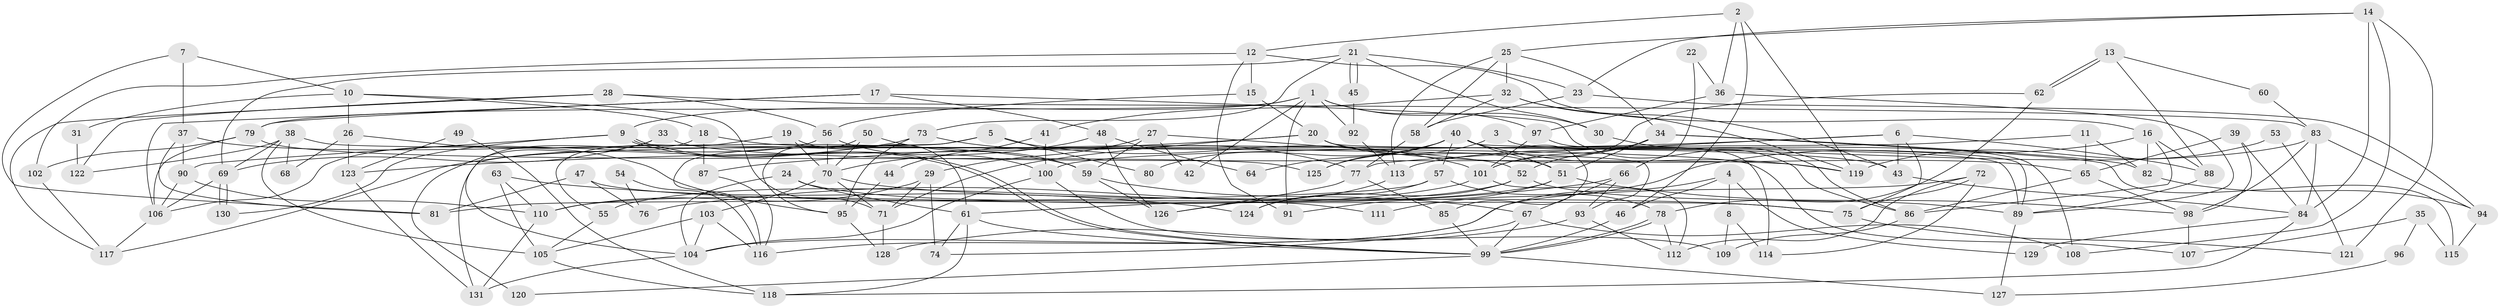 // Generated by graph-tools (version 1.1) at 2025/14/03/09/25 04:14:58]
// undirected, 131 vertices, 262 edges
graph export_dot {
graph [start="1"]
  node [color=gray90,style=filled];
  1;
  2;
  3;
  4;
  5;
  6;
  7;
  8;
  9;
  10;
  11;
  12;
  13;
  14;
  15;
  16;
  17;
  18;
  19;
  20;
  21;
  22;
  23;
  24;
  25;
  26;
  27;
  28;
  29;
  30;
  31;
  32;
  33;
  34;
  35;
  36;
  37;
  38;
  39;
  40;
  41;
  42;
  43;
  44;
  45;
  46;
  47;
  48;
  49;
  50;
  51;
  52;
  53;
  54;
  55;
  56;
  57;
  58;
  59;
  60;
  61;
  62;
  63;
  64;
  65;
  66;
  67;
  68;
  69;
  70;
  71;
  72;
  73;
  74;
  75;
  76;
  77;
  78;
  79;
  80;
  81;
  82;
  83;
  84;
  85;
  86;
  87;
  88;
  89;
  90;
  91;
  92;
  93;
  94;
  95;
  96;
  97;
  98;
  99;
  100;
  101;
  102;
  103;
  104;
  105;
  106;
  107;
  108;
  109;
  110;
  111;
  112;
  113;
  114;
  115;
  116;
  117;
  118;
  119;
  120;
  121;
  122;
  123;
  124;
  125;
  126;
  127;
  128;
  129;
  130;
  131;
  1 -- 9;
  1 -- 30;
  1 -- 42;
  1 -- 79;
  1 -- 91;
  1 -- 92;
  1 -- 97;
  2 -- 12;
  2 -- 36;
  2 -- 46;
  2 -- 119;
  3 -- 125;
  3 -- 108;
  4 -- 116;
  4 -- 46;
  4 -- 8;
  4 -- 129;
  5 -- 131;
  5 -- 101;
  5 -- 80;
  5 -- 116;
  6 -- 75;
  6 -- 77;
  6 -- 43;
  6 -- 87;
  6 -- 88;
  7 -- 10;
  7 -- 81;
  7 -- 37;
  8 -- 114;
  8 -- 109;
  9 -- 90;
  9 -- 99;
  9 -- 99;
  9 -- 93;
  9 -- 130;
  10 -- 71;
  10 -- 18;
  10 -- 26;
  10 -- 31;
  11 -- 82;
  11 -- 100;
  11 -- 65;
  12 -- 15;
  12 -- 91;
  12 -- 16;
  12 -- 102;
  13 -- 88;
  13 -- 62;
  13 -- 62;
  13 -- 60;
  14 -- 23;
  14 -- 25;
  14 -- 84;
  14 -- 108;
  14 -- 121;
  15 -- 20;
  15 -- 56;
  16 -- 88;
  16 -- 82;
  16 -- 86;
  16 -- 111;
  17 -- 79;
  17 -- 106;
  17 -- 48;
  17 -- 86;
  18 -- 87;
  18 -- 43;
  18 -- 104;
  19 -- 61;
  19 -- 70;
  19 -- 55;
  20 -- 65;
  20 -- 51;
  20 -- 71;
  20 -- 89;
  20 -- 123;
  21 -- 45;
  21 -- 45;
  21 -- 23;
  21 -- 30;
  21 -- 69;
  21 -- 73;
  22 -- 66;
  22 -- 36;
  23 -- 58;
  23 -- 94;
  24 -- 104;
  24 -- 61;
  24 -- 111;
  25 -- 58;
  25 -- 113;
  25 -- 32;
  25 -- 34;
  26 -- 123;
  26 -- 68;
  26 -- 95;
  27 -- 59;
  27 -- 29;
  27 -- 42;
  27 -- 52;
  28 -- 56;
  28 -- 83;
  28 -- 117;
  28 -- 122;
  29 -- 74;
  29 -- 71;
  29 -- 110;
  30 -- 86;
  31 -- 122;
  32 -- 43;
  32 -- 41;
  32 -- 58;
  32 -- 119;
  33 -- 69;
  33 -- 119;
  33 -- 120;
  34 -- 101;
  34 -- 51;
  34 -- 52;
  34 -- 82;
  34 -- 115;
  35 -- 107;
  35 -- 115;
  35 -- 96;
  36 -- 97;
  36 -- 89;
  37 -- 90;
  37 -- 59;
  37 -- 81;
  38 -- 69;
  38 -- 105;
  38 -- 68;
  38 -- 107;
  38 -- 122;
  39 -- 98;
  39 -- 65;
  39 -- 84;
  40 -- 89;
  40 -- 119;
  40 -- 51;
  40 -- 57;
  40 -- 64;
  40 -- 80;
  40 -- 85;
  40 -- 125;
  41 -- 100;
  41 -- 44;
  43 -- 84;
  44 -- 95;
  45 -- 92;
  46 -- 99;
  47 -- 81;
  47 -- 75;
  47 -- 76;
  48 -- 70;
  48 -- 64;
  48 -- 126;
  49 -- 118;
  49 -- 123;
  50 -- 95;
  50 -- 59;
  50 -- 70;
  51 -- 61;
  51 -- 91;
  51 -- 98;
  52 -- 55;
  52 -- 89;
  52 -- 124;
  53 -- 119;
  53 -- 121;
  54 -- 116;
  54 -- 76;
  55 -- 105;
  56 -- 100;
  56 -- 106;
  56 -- 70;
  57 -- 124;
  57 -- 78;
  57 -- 81;
  58 -- 77;
  59 -- 126;
  59 -- 67;
  60 -- 83;
  61 -- 99;
  61 -- 74;
  61 -- 118;
  62 -- 78;
  62 -- 101;
  63 -- 105;
  63 -- 110;
  63 -- 124;
  65 -- 86;
  65 -- 98;
  66 -- 93;
  66 -- 67;
  66 -- 76;
  67 -- 99;
  67 -- 74;
  67 -- 108;
  69 -- 130;
  69 -- 130;
  69 -- 106;
  70 -- 71;
  70 -- 75;
  70 -- 103;
  71 -- 128;
  72 -- 104;
  72 -- 112;
  72 -- 75;
  72 -- 114;
  73 -- 117;
  73 -- 77;
  73 -- 95;
  75 -- 121;
  77 -- 85;
  77 -- 126;
  78 -- 99;
  78 -- 99;
  78 -- 112;
  79 -- 102;
  79 -- 106;
  79 -- 125;
  82 -- 94;
  83 -- 84;
  83 -- 98;
  83 -- 94;
  83 -- 113;
  84 -- 118;
  84 -- 129;
  85 -- 99;
  86 -- 109;
  87 -- 116;
  88 -- 89;
  89 -- 127;
  90 -- 110;
  90 -- 106;
  92 -- 113;
  93 -- 128;
  93 -- 112;
  94 -- 115;
  95 -- 128;
  96 -- 127;
  97 -- 101;
  97 -- 114;
  98 -- 107;
  99 -- 120;
  99 -- 127;
  100 -- 104;
  100 -- 109;
  101 -- 112;
  101 -- 110;
  102 -- 117;
  103 -- 105;
  103 -- 104;
  103 -- 116;
  104 -- 131;
  105 -- 118;
  106 -- 117;
  110 -- 131;
  113 -- 126;
  123 -- 131;
}
